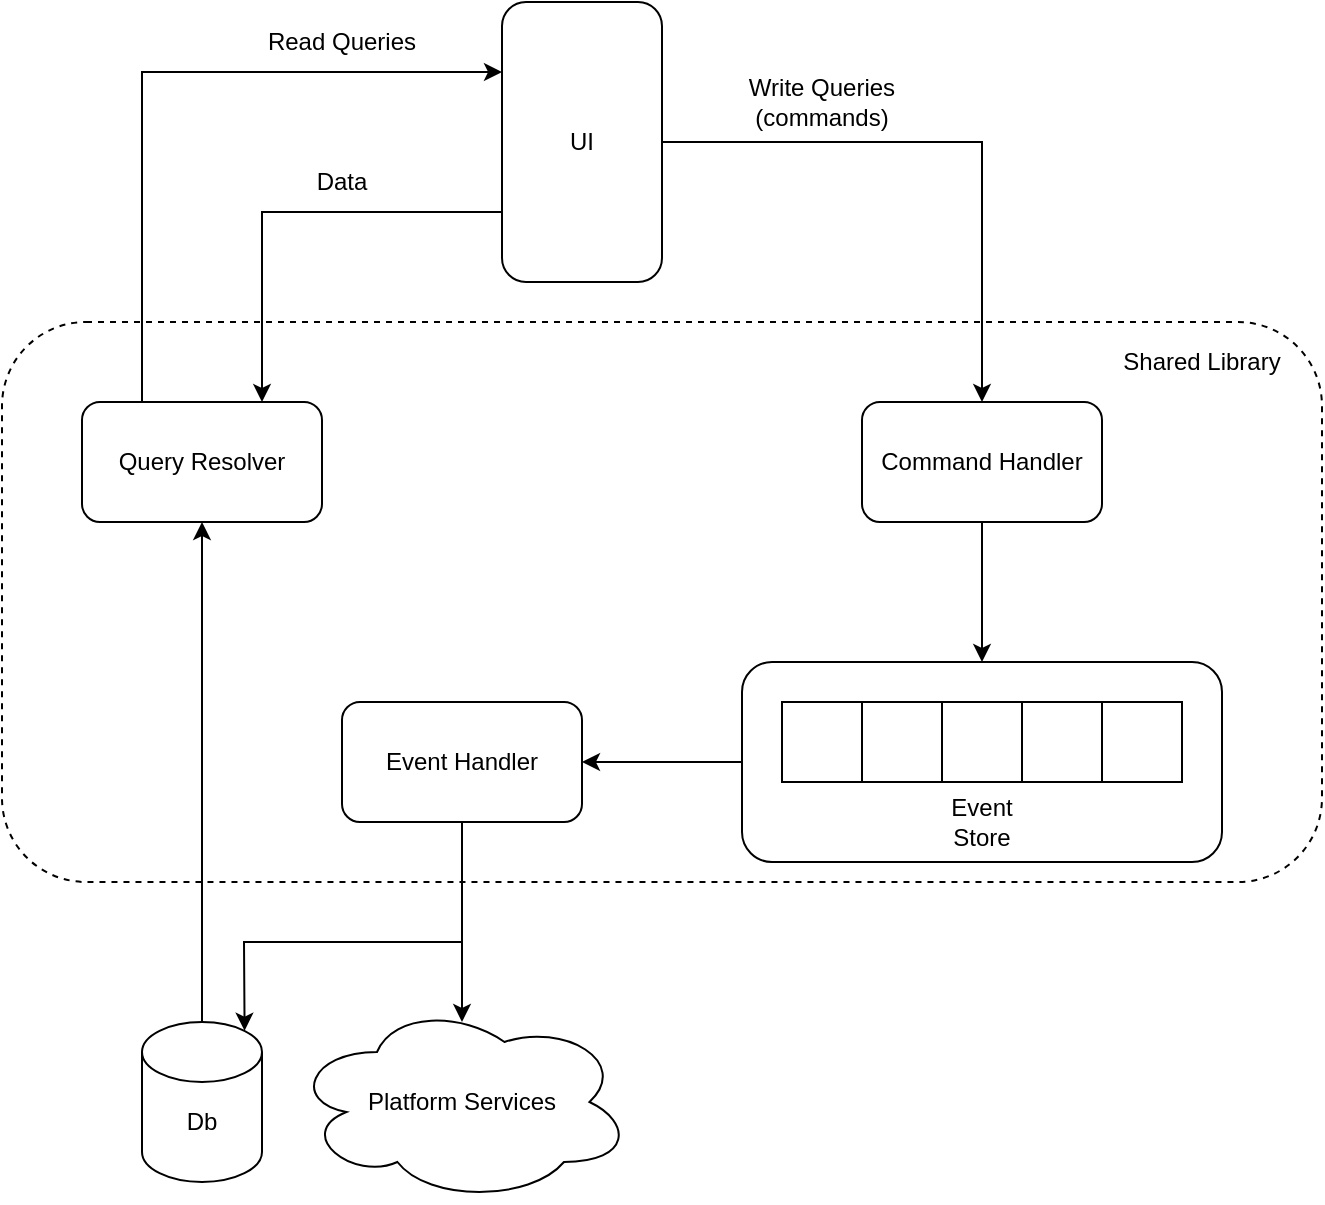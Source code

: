 <mxfile version="14.6.13" type="github">
  <diagram id="Lkx0tU46axnpluxMp8mQ" name="Page-1">
    <mxGraphModel dx="1350" dy="774" grid="1" gridSize="10" guides="1" tooltips="1" connect="1" arrows="1" fold="1" page="1" pageScale="1" pageWidth="827" pageHeight="1169" math="0" shadow="0">
      <root>
        <mxCell id="0" />
        <mxCell id="1" parent="0" />
        <mxCell id="2JhJu5usInB86t09204_-35" value="" style="rounded=1;whiteSpace=wrap;html=1;dashed=1;" vertex="1" parent="1">
          <mxGeometry x="70" y="320" width="660" height="280" as="geometry" />
        </mxCell>
        <mxCell id="2JhJu5usInB86t09204_-31" style="edgeStyle=orthogonalEdgeStyle;rounded=0;orthogonalLoop=1;jettySize=auto;html=1;exitX=0;exitY=0.75;exitDx=0;exitDy=0;entryX=0.75;entryY=0;entryDx=0;entryDy=0;" edge="1" parent="1" source="2JhJu5usInB86t09204_-1" target="2JhJu5usInB86t09204_-2">
          <mxGeometry relative="1" as="geometry" />
        </mxCell>
        <mxCell id="2JhJu5usInB86t09204_-32" style="edgeStyle=orthogonalEdgeStyle;rounded=0;orthogonalLoop=1;jettySize=auto;html=1;exitX=1;exitY=0.5;exitDx=0;exitDy=0;" edge="1" parent="1" source="2JhJu5usInB86t09204_-1" target="2JhJu5usInB86t09204_-3">
          <mxGeometry relative="1" as="geometry" />
        </mxCell>
        <mxCell id="2JhJu5usInB86t09204_-1" value="UI" style="rounded=1;whiteSpace=wrap;html=1;" vertex="1" parent="1">
          <mxGeometry x="320" y="160" width="80" height="140" as="geometry" />
        </mxCell>
        <mxCell id="2JhJu5usInB86t09204_-30" style="edgeStyle=orthogonalEdgeStyle;rounded=0;orthogonalLoop=1;jettySize=auto;html=1;exitX=0.25;exitY=0;exitDx=0;exitDy=0;entryX=0;entryY=0.25;entryDx=0;entryDy=0;" edge="1" parent="1" source="2JhJu5usInB86t09204_-2" target="2JhJu5usInB86t09204_-1">
          <mxGeometry relative="1" as="geometry" />
        </mxCell>
        <mxCell id="2JhJu5usInB86t09204_-2" value="Query Resolver" style="rounded=1;whiteSpace=wrap;html=1;" vertex="1" parent="1">
          <mxGeometry x="110" y="360" width="120" height="60" as="geometry" />
        </mxCell>
        <mxCell id="2JhJu5usInB86t09204_-3" value="Command Handler" style="rounded=1;whiteSpace=wrap;html=1;" vertex="1" parent="1">
          <mxGeometry x="500" y="360" width="120" height="60" as="geometry" />
        </mxCell>
        <mxCell id="2JhJu5usInB86t09204_-45" style="edgeStyle=orthogonalEdgeStyle;rounded=0;orthogonalLoop=1;jettySize=auto;html=1;exitX=0;exitY=0.5;exitDx=0;exitDy=0;" edge="1" parent="1" source="2JhJu5usInB86t09204_-4" target="2JhJu5usInB86t09204_-44">
          <mxGeometry relative="1" as="geometry" />
        </mxCell>
        <mxCell id="2JhJu5usInB86t09204_-4" value="" style="rounded=1;whiteSpace=wrap;html=1;" vertex="1" parent="1">
          <mxGeometry x="440" y="490" width="240" height="100" as="geometry" />
        </mxCell>
        <mxCell id="2JhJu5usInB86t09204_-14" value="" style="group" vertex="1" connectable="0" parent="1">
          <mxGeometry x="460" y="510" width="200" height="40" as="geometry" />
        </mxCell>
        <mxCell id="2JhJu5usInB86t09204_-5" value="" style="rounded=0;whiteSpace=wrap;html=1;" vertex="1" parent="2JhJu5usInB86t09204_-14">
          <mxGeometry width="40" height="40" as="geometry" />
        </mxCell>
        <mxCell id="2JhJu5usInB86t09204_-6" value="" style="rounded=0;whiteSpace=wrap;html=1;" vertex="1" parent="2JhJu5usInB86t09204_-14">
          <mxGeometry x="40" width="40" height="40" as="geometry" />
        </mxCell>
        <mxCell id="2JhJu5usInB86t09204_-7" value="" style="rounded=0;whiteSpace=wrap;html=1;" vertex="1" parent="2JhJu5usInB86t09204_-14">
          <mxGeometry x="80" width="40" height="40" as="geometry" />
        </mxCell>
        <mxCell id="2JhJu5usInB86t09204_-8" value="" style="rounded=0;whiteSpace=wrap;html=1;" vertex="1" parent="2JhJu5usInB86t09204_-14">
          <mxGeometry x="120" width="40" height="40" as="geometry" />
        </mxCell>
        <mxCell id="2JhJu5usInB86t09204_-9" value="" style="rounded=0;whiteSpace=wrap;html=1;" vertex="1" parent="2JhJu5usInB86t09204_-14">
          <mxGeometry x="160" width="40" height="40" as="geometry" />
        </mxCell>
        <mxCell id="2JhJu5usInB86t09204_-37" style="edgeStyle=orthogonalEdgeStyle;rounded=0;orthogonalLoop=1;jettySize=auto;html=1;exitX=0.5;exitY=0;exitDx=0;exitDy=0;exitPerimeter=0;entryX=0.5;entryY=1;entryDx=0;entryDy=0;" edge="1" parent="1" source="2JhJu5usInB86t09204_-16" target="2JhJu5usInB86t09204_-2">
          <mxGeometry relative="1" as="geometry" />
        </mxCell>
        <mxCell id="2JhJu5usInB86t09204_-16" value="" style="shape=cylinder3;whiteSpace=wrap;html=1;boundedLbl=1;backgroundOutline=1;size=15;" vertex="1" parent="1">
          <mxGeometry x="140" y="670" width="60" height="80" as="geometry" />
        </mxCell>
        <mxCell id="2JhJu5usInB86t09204_-17" value="Platform Services" style="ellipse;shape=cloud;whiteSpace=wrap;html=1;" vertex="1" parent="1">
          <mxGeometry x="215" y="660" width="170" height="100" as="geometry" />
        </mxCell>
        <mxCell id="2JhJu5usInB86t09204_-27" value="" style="endArrow=classic;html=1;exitX=0.5;exitY=1;exitDx=0;exitDy=0;entryX=0.5;entryY=0;entryDx=0;entryDy=0;" edge="1" parent="1" source="2JhJu5usInB86t09204_-3" target="2JhJu5usInB86t09204_-4">
          <mxGeometry width="50" height="50" relative="1" as="geometry">
            <mxPoint x="390" y="470" as="sourcePoint" />
            <mxPoint x="440" y="420" as="targetPoint" />
          </mxGeometry>
        </mxCell>
        <mxCell id="2JhJu5usInB86t09204_-28" value="Db" style="text;html=1;strokeColor=none;fillColor=none;align=center;verticalAlign=middle;whiteSpace=wrap;rounded=0;" vertex="1" parent="1">
          <mxGeometry x="150" y="710" width="40" height="20" as="geometry" />
        </mxCell>
        <mxCell id="2JhJu5usInB86t09204_-29" value="Event Store" style="text;html=1;strokeColor=none;fillColor=none;align=center;verticalAlign=middle;whiteSpace=wrap;rounded=0;" vertex="1" parent="1">
          <mxGeometry x="540" y="560" width="40" height="20" as="geometry" />
        </mxCell>
        <mxCell id="2JhJu5usInB86t09204_-38" value="Write Queries (commands)" style="text;html=1;strokeColor=none;fillColor=none;align=center;verticalAlign=middle;whiteSpace=wrap;rounded=0;dashed=1;" vertex="1" parent="1">
          <mxGeometry x="440" y="200" width="80" height="20" as="geometry" />
        </mxCell>
        <mxCell id="2JhJu5usInB86t09204_-39" value="Read Queries" style="text;html=1;strokeColor=none;fillColor=none;align=center;verticalAlign=middle;whiteSpace=wrap;rounded=0;dashed=1;" vertex="1" parent="1">
          <mxGeometry x="200" y="170" width="80" height="20" as="geometry" />
        </mxCell>
        <mxCell id="2JhJu5usInB86t09204_-40" value="Data" style="text;html=1;strokeColor=none;fillColor=none;align=center;verticalAlign=middle;whiteSpace=wrap;rounded=0;dashed=1;" vertex="1" parent="1">
          <mxGeometry x="220" y="240" width="40" height="20" as="geometry" />
        </mxCell>
        <mxCell id="2JhJu5usInB86t09204_-43" value="Shared Library" style="text;html=1;strokeColor=none;fillColor=none;align=center;verticalAlign=middle;whiteSpace=wrap;rounded=0;dashed=1;" vertex="1" parent="1">
          <mxGeometry x="620" y="330" width="100" height="20" as="geometry" />
        </mxCell>
        <mxCell id="2JhJu5usInB86t09204_-46" style="edgeStyle=orthogonalEdgeStyle;rounded=0;orthogonalLoop=1;jettySize=auto;html=1;exitX=0.5;exitY=1;exitDx=0;exitDy=0;entryX=0.5;entryY=0.1;entryDx=0;entryDy=0;entryPerimeter=0;" edge="1" parent="1" source="2JhJu5usInB86t09204_-44" target="2JhJu5usInB86t09204_-17">
          <mxGeometry relative="1" as="geometry" />
        </mxCell>
        <mxCell id="2JhJu5usInB86t09204_-44" value="Event Handler" style="rounded=1;whiteSpace=wrap;html=1;" vertex="1" parent="1">
          <mxGeometry x="240" y="510" width="120" height="60" as="geometry" />
        </mxCell>
        <mxCell id="2JhJu5usInB86t09204_-47" value="" style="endArrow=classic;html=1;entryX=0.855;entryY=0;entryDx=0;entryDy=4.35;entryPerimeter=0;rounded=0;" edge="1" parent="1" target="2JhJu5usInB86t09204_-16">
          <mxGeometry width="50" height="50" relative="1" as="geometry">
            <mxPoint x="300" y="630" as="sourcePoint" />
            <mxPoint x="440" y="500" as="targetPoint" />
            <Array as="points">
              <mxPoint x="191" y="630" />
            </Array>
          </mxGeometry>
        </mxCell>
      </root>
    </mxGraphModel>
  </diagram>
</mxfile>
